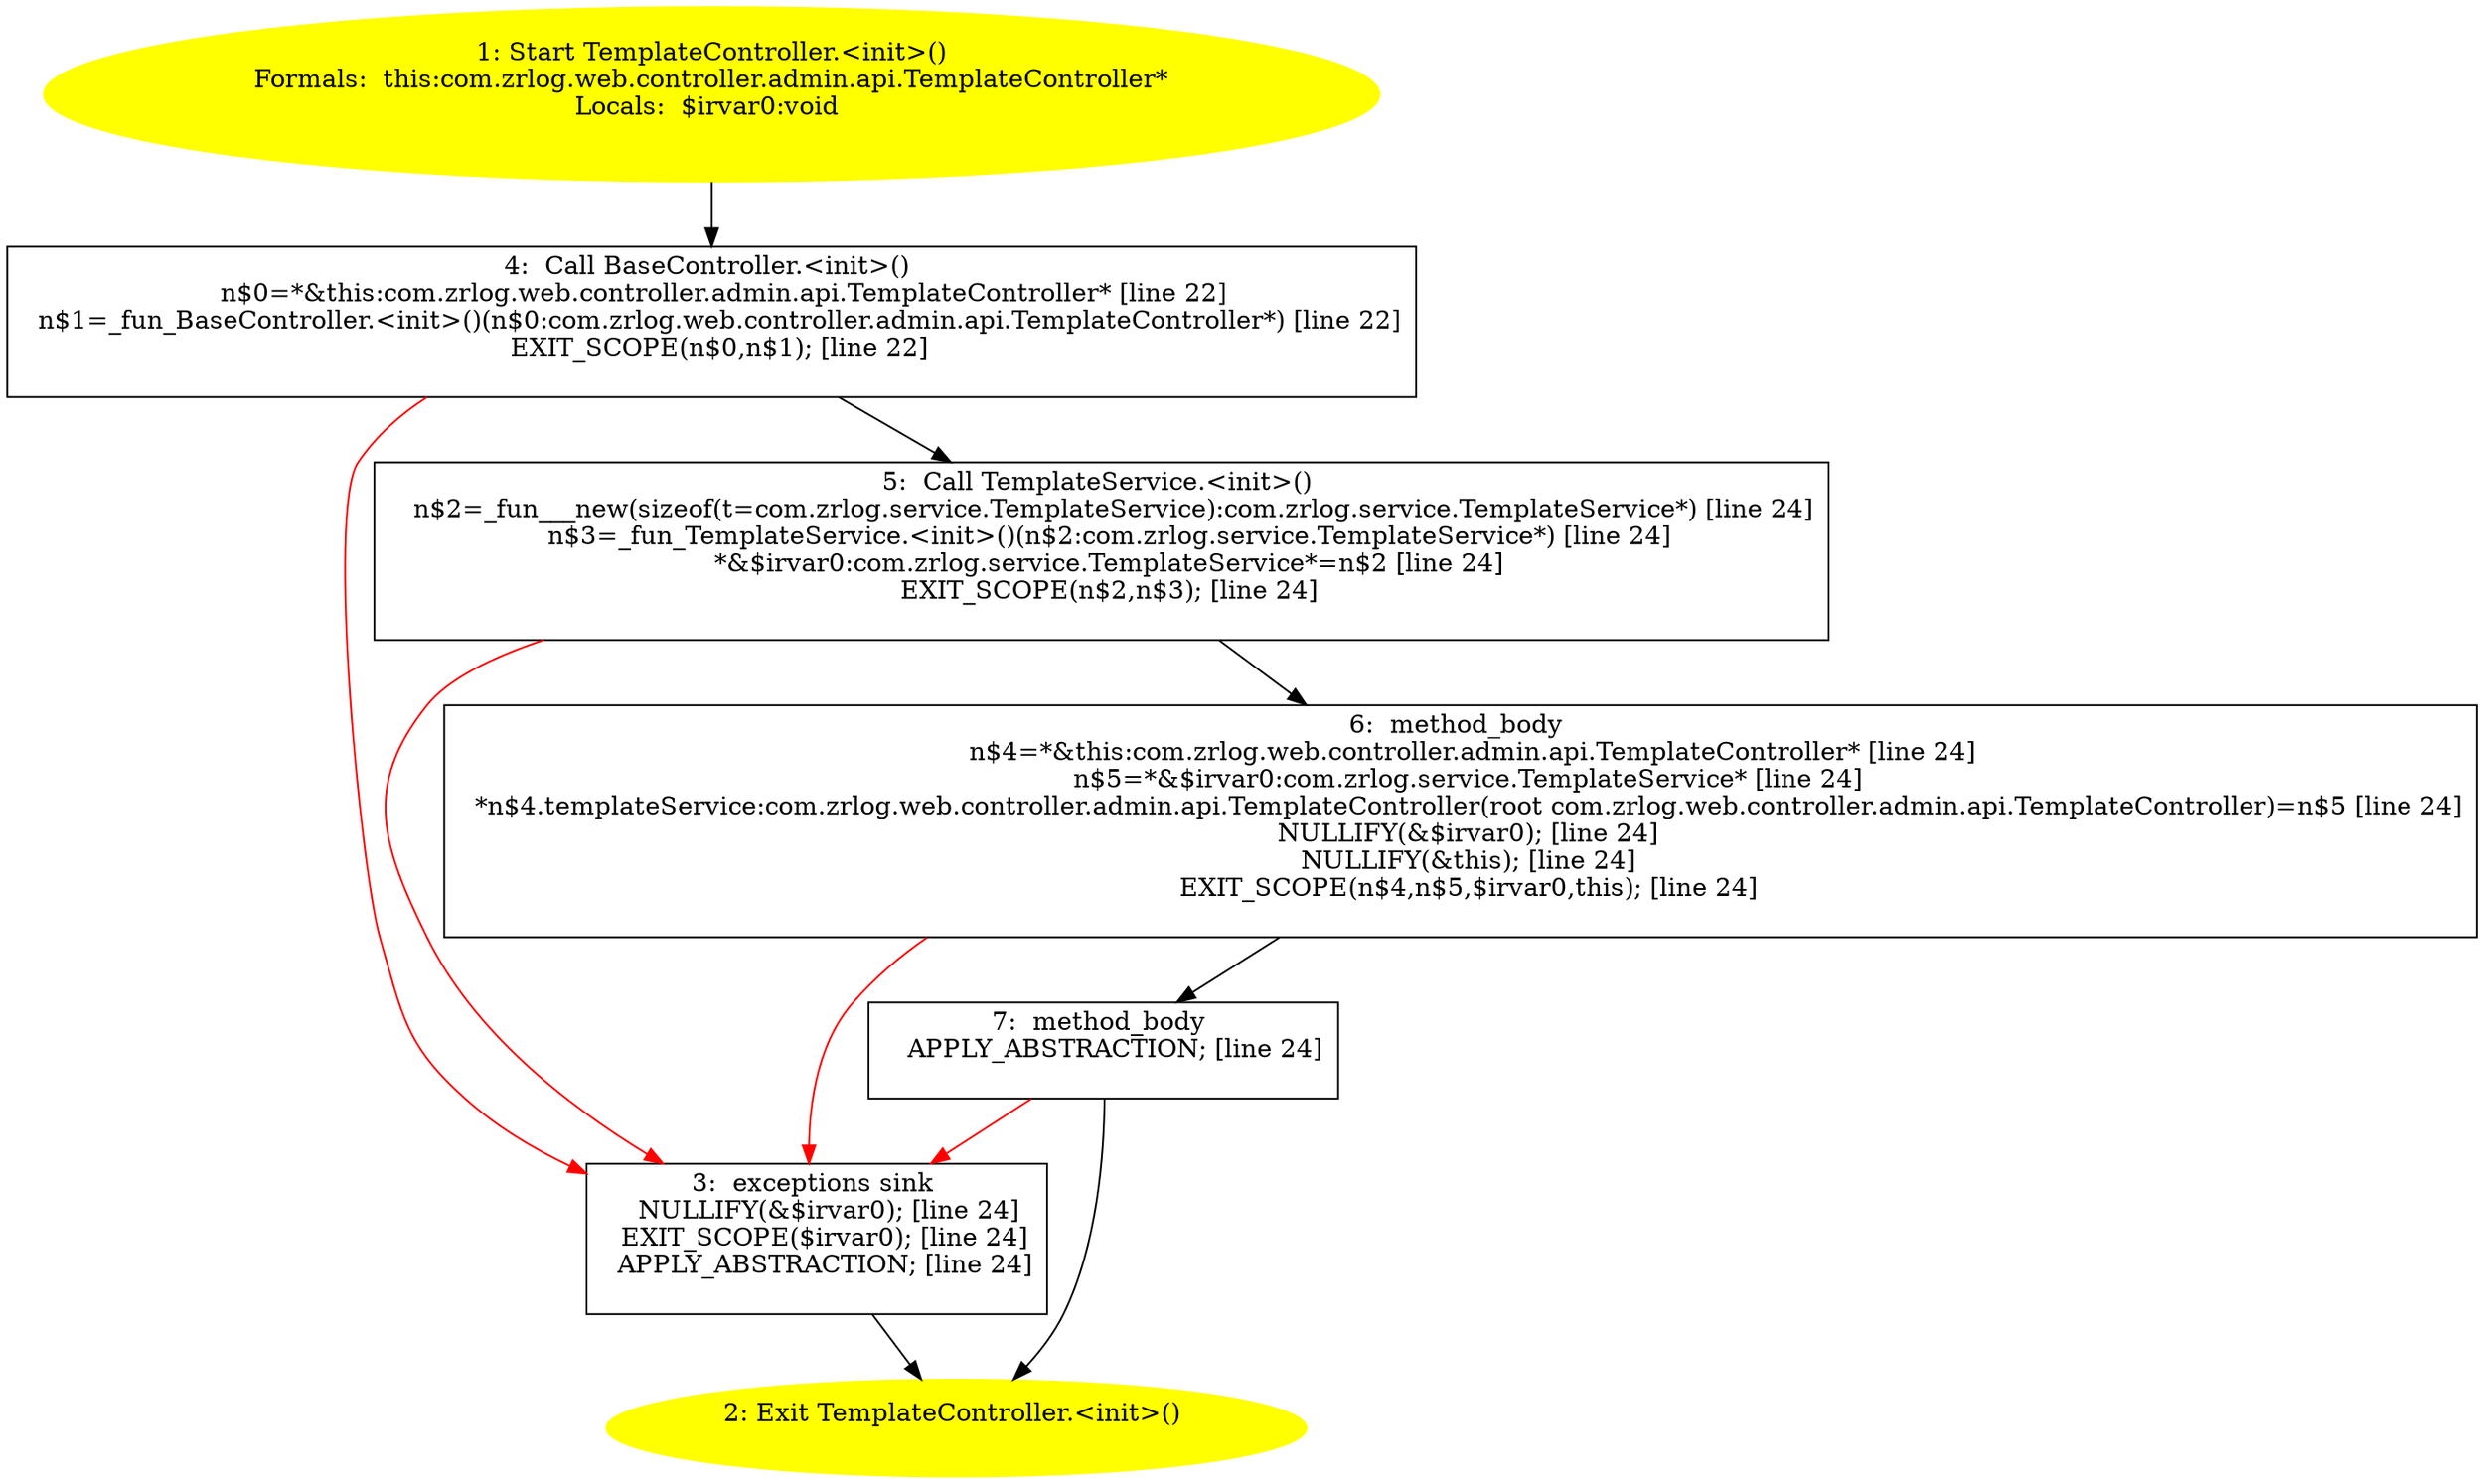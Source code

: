 /* @generated */
digraph cfg {
"com.zrlog.web.controller.admin.api.TemplateController.<init>().4a8a0194f7a0c492d9d4fea1b7b98c9f_1" [label="1: Start TemplateController.<init>()\nFormals:  this:com.zrlog.web.controller.admin.api.TemplateController*\nLocals:  $irvar0:void \n  " color=yellow style=filled]
	

	 "com.zrlog.web.controller.admin.api.TemplateController.<init>().4a8a0194f7a0c492d9d4fea1b7b98c9f_1" -> "com.zrlog.web.controller.admin.api.TemplateController.<init>().4a8a0194f7a0c492d9d4fea1b7b98c9f_4" ;
"com.zrlog.web.controller.admin.api.TemplateController.<init>().4a8a0194f7a0c492d9d4fea1b7b98c9f_2" [label="2: Exit TemplateController.<init>() \n  " color=yellow style=filled]
	

"com.zrlog.web.controller.admin.api.TemplateController.<init>().4a8a0194f7a0c492d9d4fea1b7b98c9f_3" [label="3:  exceptions sink \n   NULLIFY(&$irvar0); [line 24]\n  EXIT_SCOPE($irvar0); [line 24]\n  APPLY_ABSTRACTION; [line 24]\n " shape="box"]
	

	 "com.zrlog.web.controller.admin.api.TemplateController.<init>().4a8a0194f7a0c492d9d4fea1b7b98c9f_3" -> "com.zrlog.web.controller.admin.api.TemplateController.<init>().4a8a0194f7a0c492d9d4fea1b7b98c9f_2" ;
"com.zrlog.web.controller.admin.api.TemplateController.<init>().4a8a0194f7a0c492d9d4fea1b7b98c9f_4" [label="4:  Call BaseController.<init>() \n   n$0=*&this:com.zrlog.web.controller.admin.api.TemplateController* [line 22]\n  n$1=_fun_BaseController.<init>()(n$0:com.zrlog.web.controller.admin.api.TemplateController*) [line 22]\n  EXIT_SCOPE(n$0,n$1); [line 22]\n " shape="box"]
	

	 "com.zrlog.web.controller.admin.api.TemplateController.<init>().4a8a0194f7a0c492d9d4fea1b7b98c9f_4" -> "com.zrlog.web.controller.admin.api.TemplateController.<init>().4a8a0194f7a0c492d9d4fea1b7b98c9f_5" ;
	 "com.zrlog.web.controller.admin.api.TemplateController.<init>().4a8a0194f7a0c492d9d4fea1b7b98c9f_4" -> "com.zrlog.web.controller.admin.api.TemplateController.<init>().4a8a0194f7a0c492d9d4fea1b7b98c9f_3" [color="red" ];
"com.zrlog.web.controller.admin.api.TemplateController.<init>().4a8a0194f7a0c492d9d4fea1b7b98c9f_5" [label="5:  Call TemplateService.<init>() \n   n$2=_fun___new(sizeof(t=com.zrlog.service.TemplateService):com.zrlog.service.TemplateService*) [line 24]\n  n$3=_fun_TemplateService.<init>()(n$2:com.zrlog.service.TemplateService*) [line 24]\n  *&$irvar0:com.zrlog.service.TemplateService*=n$2 [line 24]\n  EXIT_SCOPE(n$2,n$3); [line 24]\n " shape="box"]
	

	 "com.zrlog.web.controller.admin.api.TemplateController.<init>().4a8a0194f7a0c492d9d4fea1b7b98c9f_5" -> "com.zrlog.web.controller.admin.api.TemplateController.<init>().4a8a0194f7a0c492d9d4fea1b7b98c9f_6" ;
	 "com.zrlog.web.controller.admin.api.TemplateController.<init>().4a8a0194f7a0c492d9d4fea1b7b98c9f_5" -> "com.zrlog.web.controller.admin.api.TemplateController.<init>().4a8a0194f7a0c492d9d4fea1b7b98c9f_3" [color="red" ];
"com.zrlog.web.controller.admin.api.TemplateController.<init>().4a8a0194f7a0c492d9d4fea1b7b98c9f_6" [label="6:  method_body \n   n$4=*&this:com.zrlog.web.controller.admin.api.TemplateController* [line 24]\n  n$5=*&$irvar0:com.zrlog.service.TemplateService* [line 24]\n  *n$4.templateService:com.zrlog.web.controller.admin.api.TemplateController(root com.zrlog.web.controller.admin.api.TemplateController)=n$5 [line 24]\n  NULLIFY(&$irvar0); [line 24]\n  NULLIFY(&this); [line 24]\n  EXIT_SCOPE(n$4,n$5,$irvar0,this); [line 24]\n " shape="box"]
	

	 "com.zrlog.web.controller.admin.api.TemplateController.<init>().4a8a0194f7a0c492d9d4fea1b7b98c9f_6" -> "com.zrlog.web.controller.admin.api.TemplateController.<init>().4a8a0194f7a0c492d9d4fea1b7b98c9f_7" ;
	 "com.zrlog.web.controller.admin.api.TemplateController.<init>().4a8a0194f7a0c492d9d4fea1b7b98c9f_6" -> "com.zrlog.web.controller.admin.api.TemplateController.<init>().4a8a0194f7a0c492d9d4fea1b7b98c9f_3" [color="red" ];
"com.zrlog.web.controller.admin.api.TemplateController.<init>().4a8a0194f7a0c492d9d4fea1b7b98c9f_7" [label="7:  method_body \n   APPLY_ABSTRACTION; [line 24]\n " shape="box"]
	

	 "com.zrlog.web.controller.admin.api.TemplateController.<init>().4a8a0194f7a0c492d9d4fea1b7b98c9f_7" -> "com.zrlog.web.controller.admin.api.TemplateController.<init>().4a8a0194f7a0c492d9d4fea1b7b98c9f_2" ;
	 "com.zrlog.web.controller.admin.api.TemplateController.<init>().4a8a0194f7a0c492d9d4fea1b7b98c9f_7" -> "com.zrlog.web.controller.admin.api.TemplateController.<init>().4a8a0194f7a0c492d9d4fea1b7b98c9f_3" [color="red" ];
}
